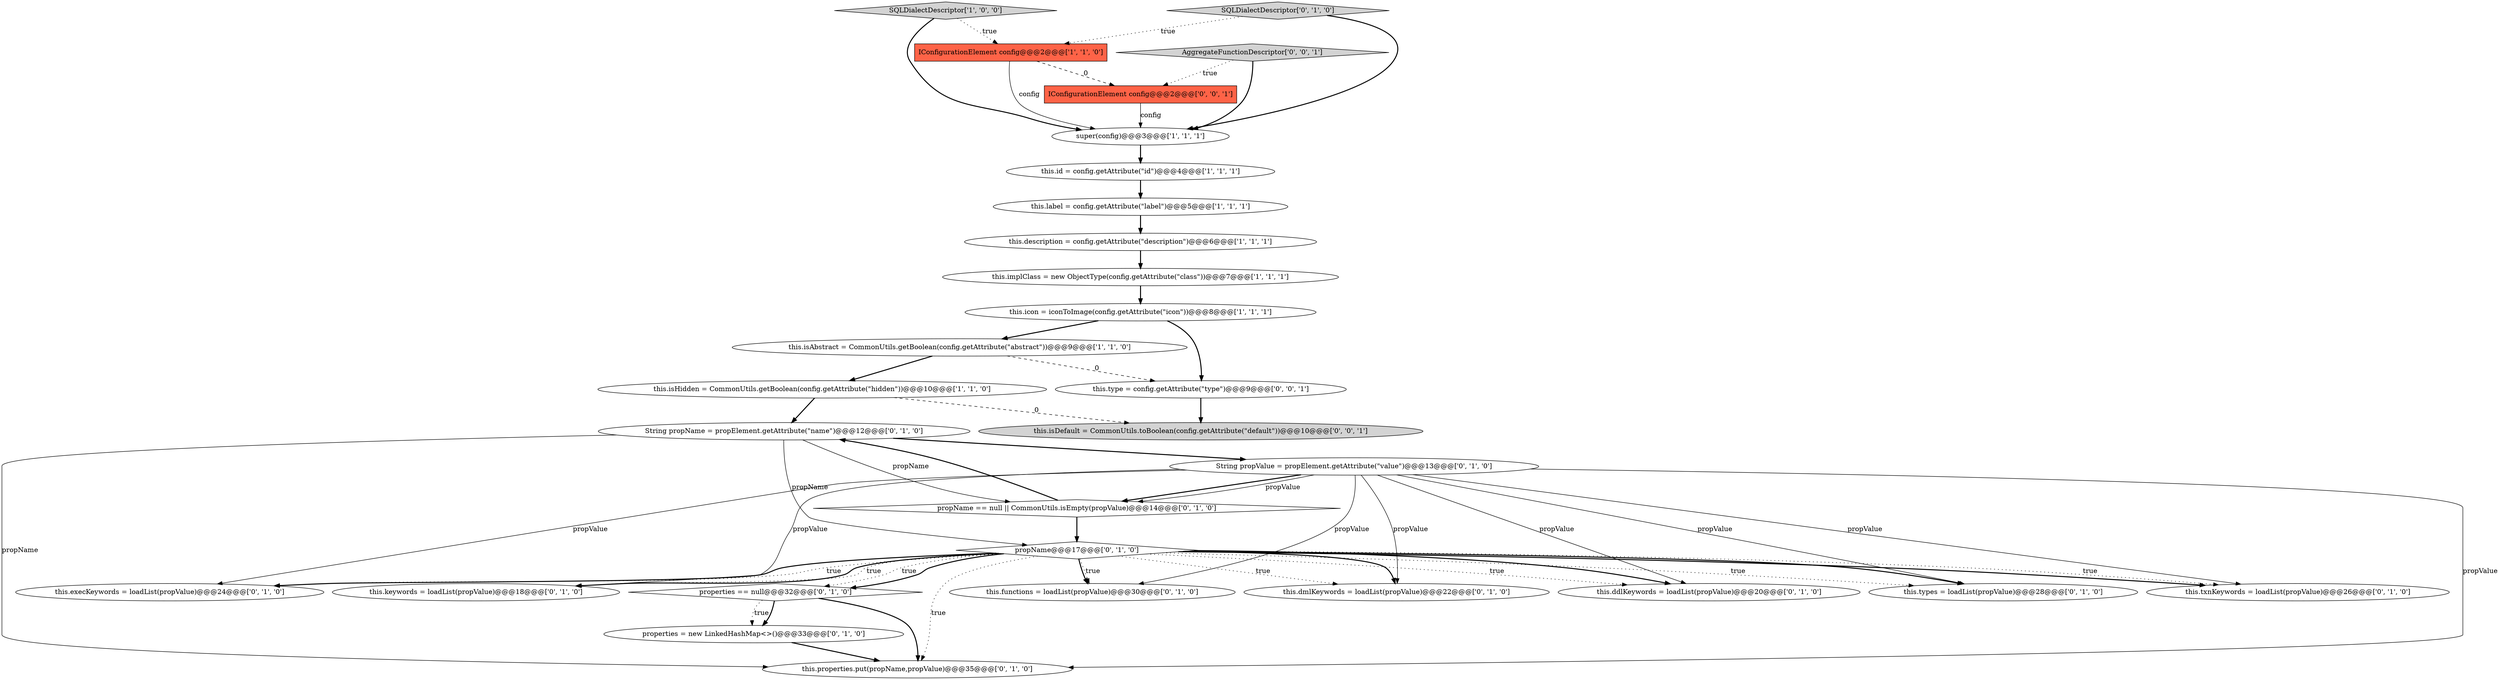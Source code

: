 digraph {
1 [style = filled, label = "IConfigurationElement config@@@2@@@['1', '1', '0']", fillcolor = tomato, shape = box image = "AAA0AAABBB1BBB"];
8 [style = filled, label = "this.isAbstract = CommonUtils.getBoolean(config.getAttribute(\"abstract\"))@@@9@@@['1', '1', '0']", fillcolor = white, shape = ellipse image = "AAA0AAABBB1BBB"];
15 [style = filled, label = "String propName = propElement.getAttribute(\"name\")@@@12@@@['0', '1', '0']", fillcolor = white, shape = ellipse image = "AAA1AAABBB2BBB"];
17 [style = filled, label = "this.types = loadList(propValue)@@@28@@@['0', '1', '0']", fillcolor = white, shape = ellipse image = "AAA1AAABBB2BBB"];
21 [style = filled, label = "propName@@@17@@@['0', '1', '0']", fillcolor = white, shape = diamond image = "AAA1AAABBB2BBB"];
19 [style = filled, label = "this.txnKeywords = loadList(propValue)@@@26@@@['0', '1', '0']", fillcolor = white, shape = ellipse image = "AAA1AAABBB2BBB"];
18 [style = filled, label = "propName == null || CommonUtils.isEmpty(propValue)@@@14@@@['0', '1', '0']", fillcolor = white, shape = diamond image = "AAA1AAABBB2BBB"];
11 [style = filled, label = "this.functions = loadList(propValue)@@@30@@@['0', '1', '0']", fillcolor = white, shape = ellipse image = "AAA1AAABBB2BBB"];
2 [style = filled, label = "super(config)@@@3@@@['1', '1', '1']", fillcolor = white, shape = ellipse image = "AAA0AAABBB1BBB"];
22 [style = filled, label = "this.dmlKeywords = loadList(propValue)@@@22@@@['0', '1', '0']", fillcolor = white, shape = ellipse image = "AAA1AAABBB2BBB"];
24 [style = filled, label = "this.execKeywords = loadList(propValue)@@@24@@@['0', '1', '0']", fillcolor = white, shape = ellipse image = "AAA1AAABBB2BBB"];
10 [style = filled, label = "this.keywords = loadList(propValue)@@@18@@@['0', '1', '0']", fillcolor = white, shape = ellipse image = "AAA1AAABBB2BBB"];
12 [style = filled, label = "properties = new LinkedHashMap<>()@@@33@@@['0', '1', '0']", fillcolor = white, shape = ellipse image = "AAA1AAABBB2BBB"];
23 [style = filled, label = "properties == null@@@32@@@['0', '1', '0']", fillcolor = white, shape = diamond image = "AAA1AAABBB2BBB"];
25 [style = filled, label = "this.type = config.getAttribute(\"type\")@@@9@@@['0', '0', '1']", fillcolor = white, shape = ellipse image = "AAA0AAABBB3BBB"];
6 [style = filled, label = "this.id = config.getAttribute(\"id\")@@@4@@@['1', '1', '1']", fillcolor = white, shape = ellipse image = "AAA0AAABBB1BBB"];
0 [style = filled, label = "this.isHidden = CommonUtils.getBoolean(config.getAttribute(\"hidden\"))@@@10@@@['1', '1', '0']", fillcolor = white, shape = ellipse image = "AAA0AAABBB1BBB"];
9 [style = filled, label = "this.description = config.getAttribute(\"description\")@@@6@@@['1', '1', '1']", fillcolor = white, shape = ellipse image = "AAA0AAABBB1BBB"];
13 [style = filled, label = "this.properties.put(propName,propValue)@@@35@@@['0', '1', '0']", fillcolor = white, shape = ellipse image = "AAA1AAABBB2BBB"];
14 [style = filled, label = "String propValue = propElement.getAttribute(\"value\")@@@13@@@['0', '1', '0']", fillcolor = white, shape = ellipse image = "AAA1AAABBB2BBB"];
4 [style = filled, label = "SQLDialectDescriptor['1', '0', '0']", fillcolor = lightgray, shape = diamond image = "AAA0AAABBB1BBB"];
5 [style = filled, label = "this.icon = iconToImage(config.getAttribute(\"icon\"))@@@8@@@['1', '1', '1']", fillcolor = white, shape = ellipse image = "AAA0AAABBB1BBB"];
3 [style = filled, label = "this.implClass = new ObjectType(config.getAttribute(\"class\"))@@@7@@@['1', '1', '1']", fillcolor = white, shape = ellipse image = "AAA0AAABBB1BBB"];
20 [style = filled, label = "SQLDialectDescriptor['0', '1', '0']", fillcolor = lightgray, shape = diamond image = "AAA0AAABBB2BBB"];
16 [style = filled, label = "this.ddlKeywords = loadList(propValue)@@@20@@@['0', '1', '0']", fillcolor = white, shape = ellipse image = "AAA1AAABBB2BBB"];
28 [style = filled, label = "IConfigurationElement config@@@2@@@['0', '0', '1']", fillcolor = tomato, shape = box image = "AAA0AAABBB3BBB"];
7 [style = filled, label = "this.label = config.getAttribute(\"label\")@@@5@@@['1', '1', '1']", fillcolor = white, shape = ellipse image = "AAA0AAABBB1BBB"];
27 [style = filled, label = "AggregateFunctionDescriptor['0', '0', '1']", fillcolor = lightgray, shape = diamond image = "AAA0AAABBB3BBB"];
26 [style = filled, label = "this.isDefault = CommonUtils.toBoolean(config.getAttribute(\"default\"))@@@10@@@['0', '0', '1']", fillcolor = lightgray, shape = ellipse image = "AAA0AAABBB3BBB"];
21->11 [style = bold, label=""];
20->1 [style = dotted, label="true"];
14->11 [style = solid, label="propValue"];
0->26 [style = dashed, label="0"];
5->8 [style = bold, label=""];
14->18 [style = bold, label=""];
21->22 [style = bold, label=""];
14->16 [style = solid, label="propValue"];
8->0 [style = bold, label=""];
7->9 [style = bold, label=""];
21->16 [style = bold, label=""];
25->26 [style = bold, label=""];
15->18 [style = solid, label="propName"];
9->3 [style = bold, label=""];
21->17 [style = bold, label=""];
21->24 [style = dotted, label="true"];
21->22 [style = dotted, label="true"];
8->25 [style = dashed, label="0"];
21->23 [style = dotted, label="true"];
21->17 [style = dotted, label="true"];
14->18 [style = solid, label="propValue"];
14->17 [style = solid, label="propValue"];
21->24 [style = bold, label=""];
4->1 [style = dotted, label="true"];
21->10 [style = dotted, label="true"];
3->5 [style = bold, label=""];
21->10 [style = bold, label=""];
4->2 [style = bold, label=""];
12->13 [style = bold, label=""];
14->19 [style = solid, label="propValue"];
14->10 [style = solid, label="propValue"];
28->2 [style = solid, label="config"];
21->19 [style = bold, label=""];
0->15 [style = bold, label=""];
14->13 [style = solid, label="propValue"];
23->13 [style = bold, label=""];
23->12 [style = dotted, label="true"];
15->14 [style = bold, label=""];
23->12 [style = bold, label=""];
5->25 [style = bold, label=""];
1->28 [style = dashed, label="0"];
14->24 [style = solid, label="propValue"];
21->19 [style = dotted, label="true"];
15->13 [style = solid, label="propName"];
18->21 [style = bold, label=""];
2->6 [style = bold, label=""];
1->2 [style = solid, label="config"];
21->11 [style = dotted, label="true"];
20->2 [style = bold, label=""];
6->7 [style = bold, label=""];
21->16 [style = dotted, label="true"];
21->23 [style = bold, label=""];
27->28 [style = dotted, label="true"];
14->22 [style = solid, label="propValue"];
15->21 [style = solid, label="propName"];
27->2 [style = bold, label=""];
21->13 [style = dotted, label="true"];
18->15 [style = bold, label=""];
}
